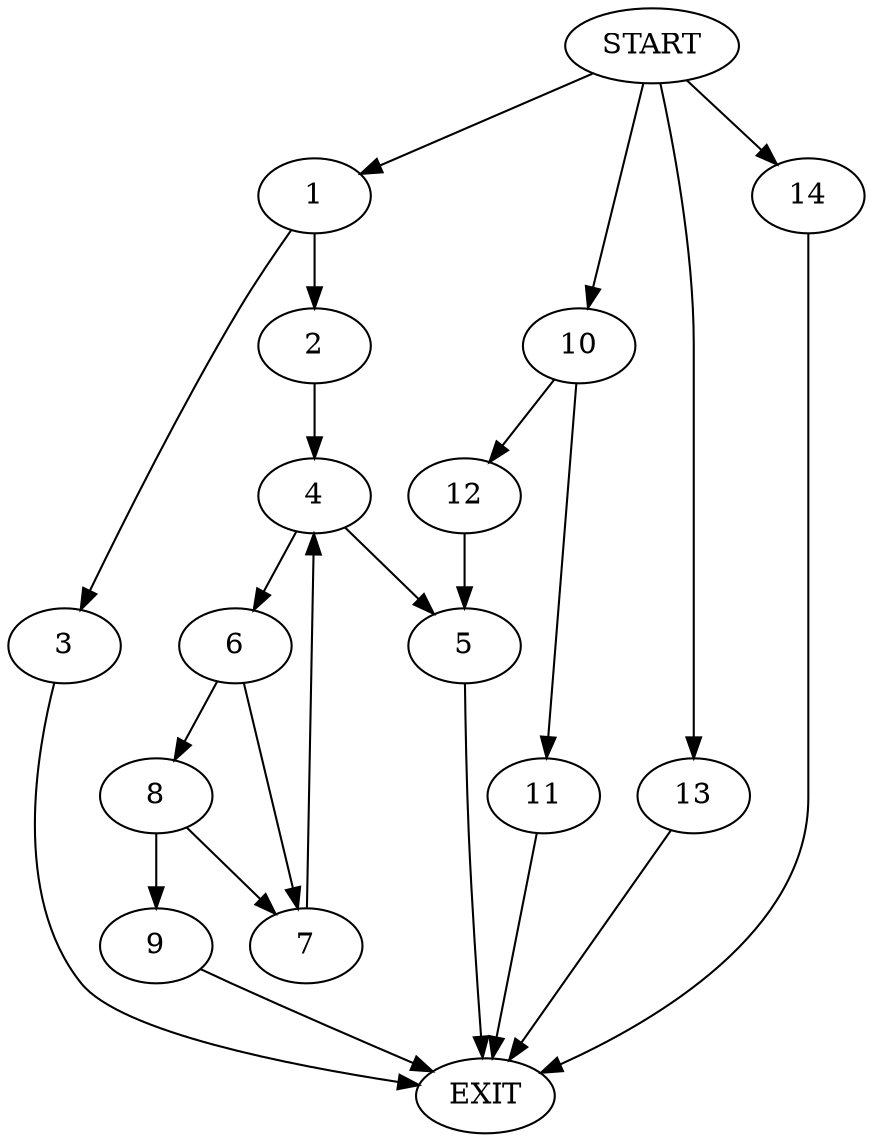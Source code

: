 digraph {
0 [label="START"]
15 [label="EXIT"]
0 -> 1
1 -> 2
1 -> 3
3 -> 15
2 -> 4
4 -> 5
4 -> 6
6 -> 7
6 -> 8
5 -> 15
7 -> 4
8 -> 7
8 -> 9
9 -> 15
0 -> 10
10 -> 11
10 -> 12
11 -> 15
12 -> 5
0 -> 13
13 -> 15
0 -> 14
14 -> 15
}

